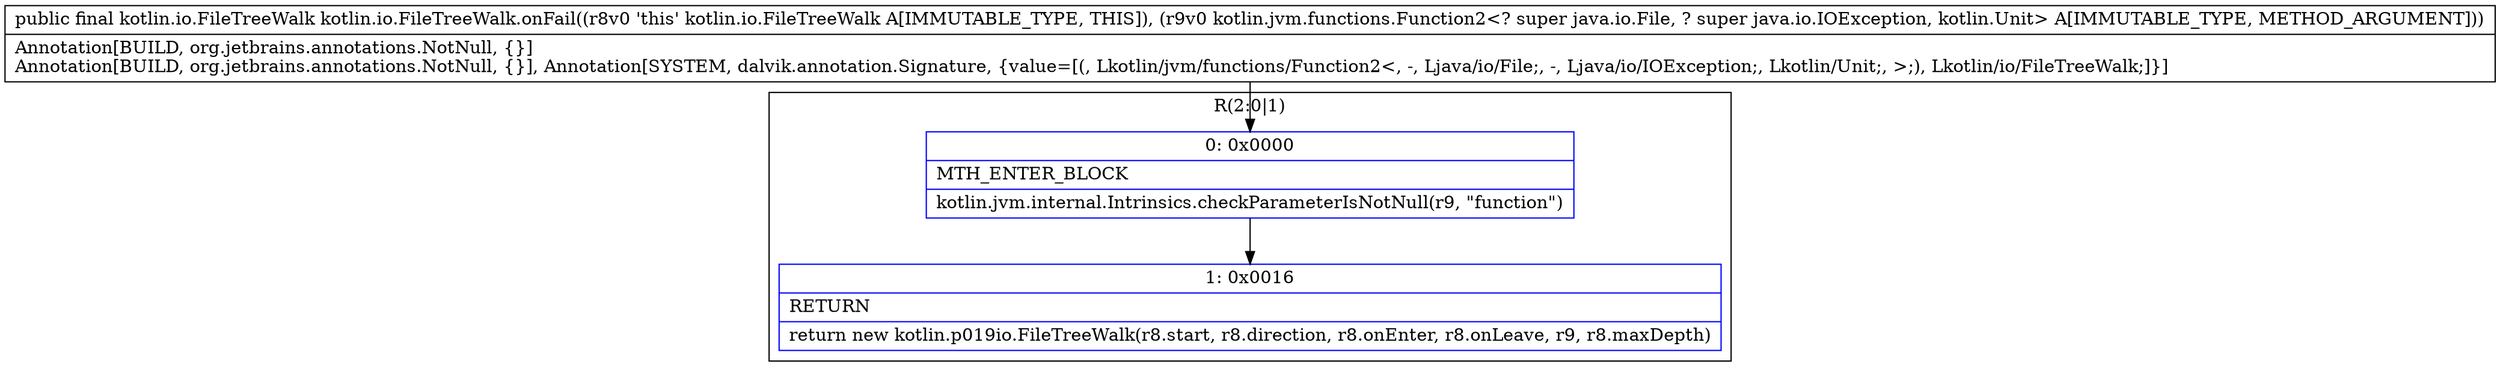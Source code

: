 digraph "CFG forkotlin.io.FileTreeWalk.onFail(Lkotlin\/jvm\/functions\/Function2;)Lkotlin\/io\/FileTreeWalk;" {
subgraph cluster_Region_27628546 {
label = "R(2:0|1)";
node [shape=record,color=blue];
Node_0 [shape=record,label="{0\:\ 0x0000|MTH_ENTER_BLOCK\l|kotlin.jvm.internal.Intrinsics.checkParameterIsNotNull(r9, \"function\")\l}"];
Node_1 [shape=record,label="{1\:\ 0x0016|RETURN\l|return new kotlin.p019io.FileTreeWalk(r8.start, r8.direction, r8.onEnter, r8.onLeave, r9, r8.maxDepth)\l}"];
}
MethodNode[shape=record,label="{public final kotlin.io.FileTreeWalk kotlin.io.FileTreeWalk.onFail((r8v0 'this' kotlin.io.FileTreeWalk A[IMMUTABLE_TYPE, THIS]), (r9v0 kotlin.jvm.functions.Function2\<? super java.io.File, ? super java.io.IOException, kotlin.Unit\> A[IMMUTABLE_TYPE, METHOD_ARGUMENT]))  | Annotation[BUILD, org.jetbrains.annotations.NotNull, \{\}]\lAnnotation[BUILD, org.jetbrains.annotations.NotNull, \{\}], Annotation[SYSTEM, dalvik.annotation.Signature, \{value=[(, Lkotlin\/jvm\/functions\/Function2\<, \-, Ljava\/io\/File;, \-, Ljava\/io\/IOException;, Lkotlin\/Unit;, \>;), Lkotlin\/io\/FileTreeWalk;]\}]\l}"];
MethodNode -> Node_0;
Node_0 -> Node_1;
}

